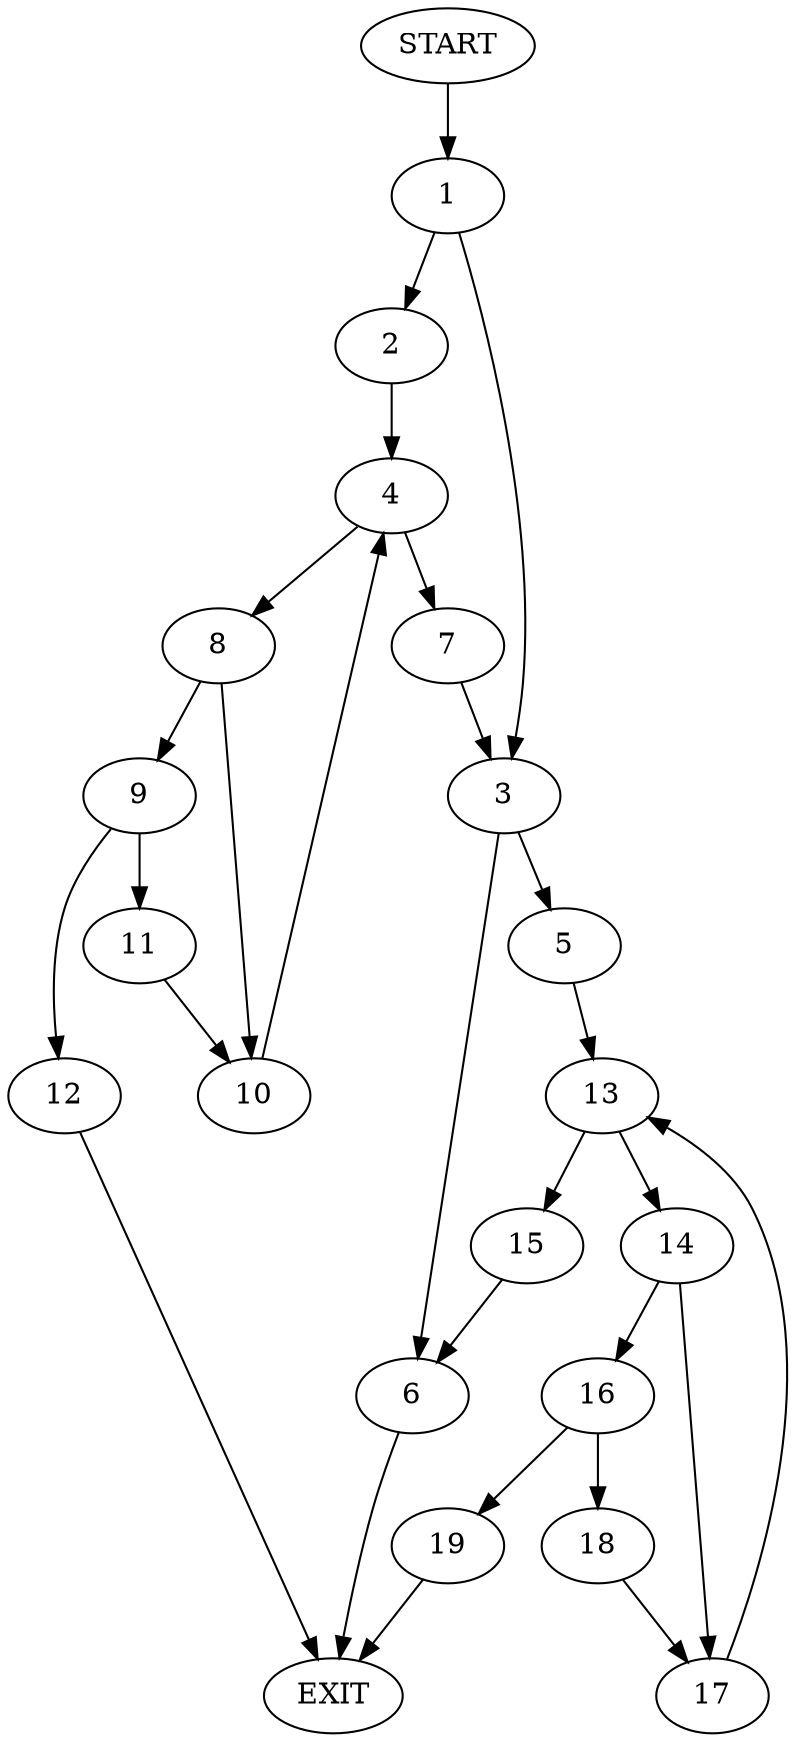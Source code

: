 digraph {
0 [label="START"]
20 [label="EXIT"]
0 -> 1
1 -> 2
1 -> 3
2 -> 4
3 -> 5
3 -> 6
4 -> 7
4 -> 8
8 -> 9
8 -> 10
7 -> 3
9 -> 11
9 -> 12
10 -> 4
11 -> 10
12 -> 20
6 -> 20
5 -> 13
13 -> 14
13 -> 15
14 -> 16
14 -> 17
15 -> 6
16 -> 18
16 -> 19
17 -> 13
19 -> 20
18 -> 17
}
